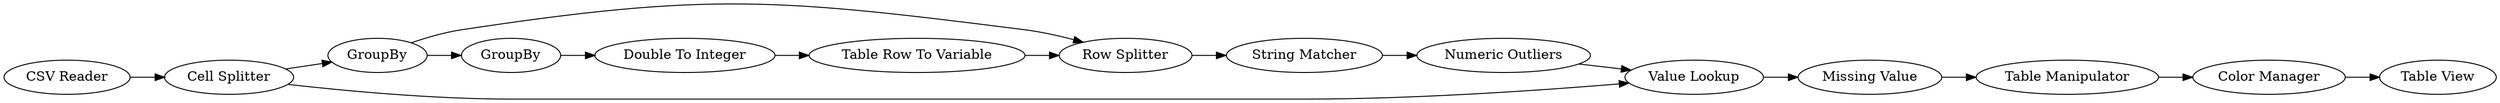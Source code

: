 digraph {
	3 -> 9
	18 -> 13
	11 -> 12
	7 -> 3
	9 -> 17
	8 -> 9
	3 -> 4
	16 -> 14
	13 -> 16
	10 -> 8
	7 -> 12
	12 -> 18
	1 -> 7
	17 -> 11
	4 -> 10
	16 [label="Color Manager"]
	14 [label="Table View"]
	13 [label="Table Manipulator"]
	1 [label="CSV Reader"]
	7 [label="Cell Splitter"]
	9 [label="Row Splitter"]
	11 [label="Numeric Outliers"]
	4 [label=GroupBy]
	18 [label="Missing Value"]
	8 [label="Table Row To Variable"]
	12 [label="Value Lookup"]
	17 [label="String Matcher"]
	3 [label=GroupBy]
	10 [label="Double To Integer"]
	rankdir=LR
}
